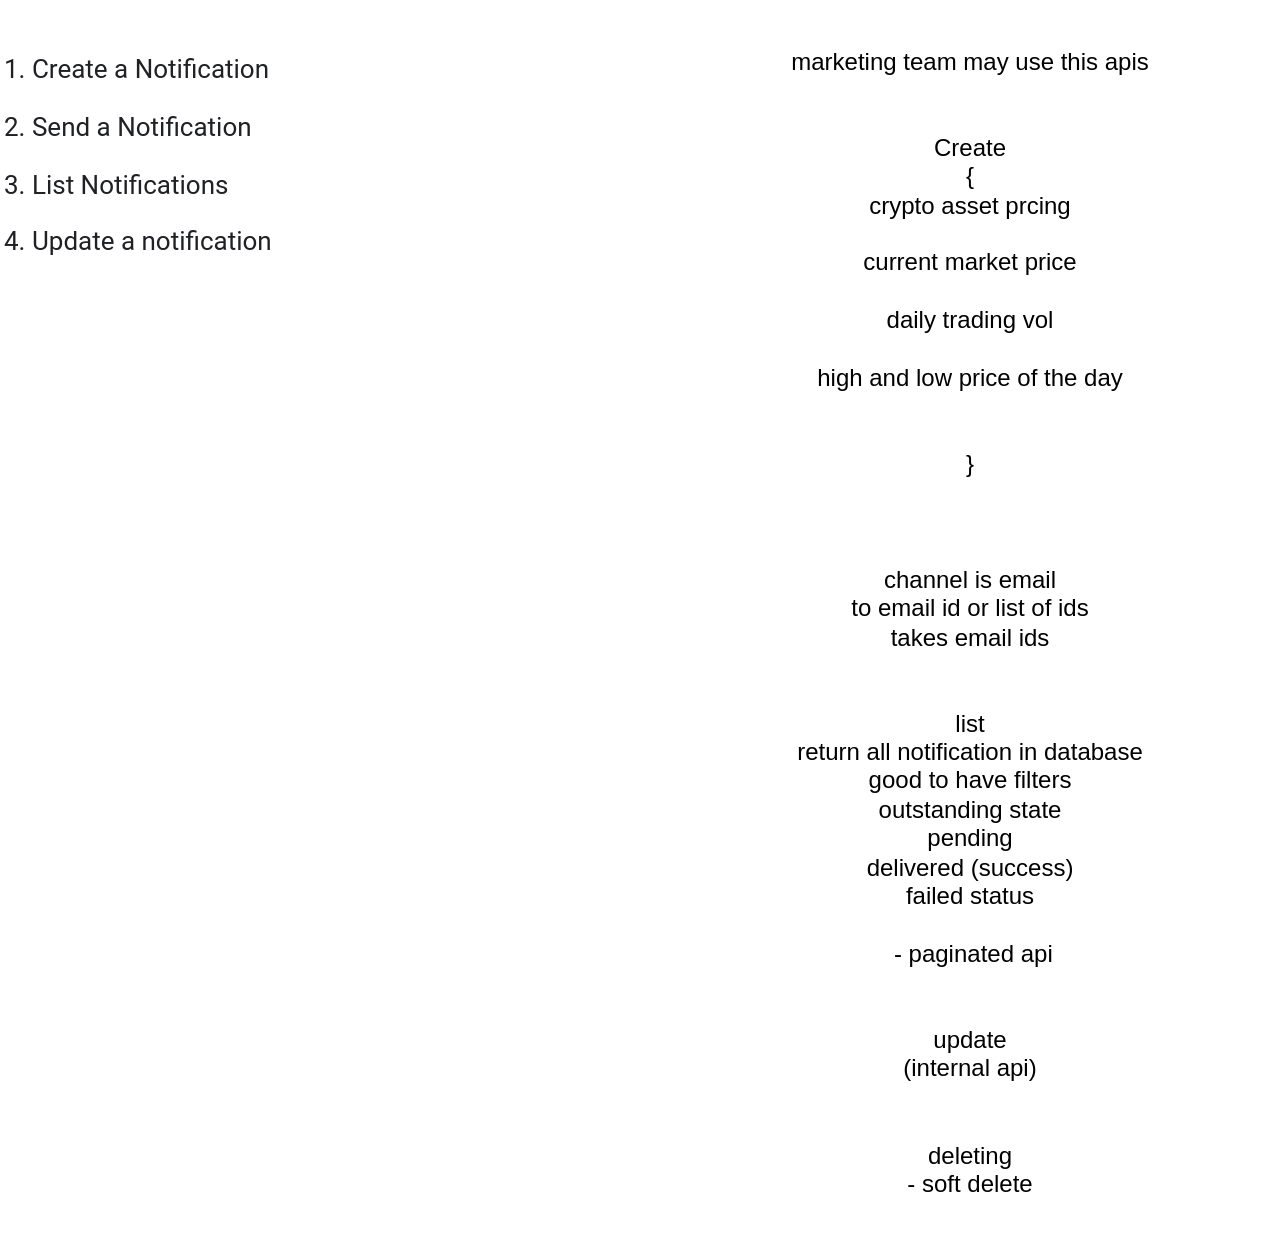 <mxfile version="24.3.0" type="device">
  <diagram name="Page-1" id="cYW9HCSEMIairnx3rIKb">
    <mxGraphModel dx="1050" dy="573" grid="1" gridSize="10" guides="1" tooltips="1" connect="1" arrows="1" fold="1" page="1" pageScale="1" pageWidth="827" pageHeight="1169" math="0" shadow="0">
      <root>
        <mxCell id="0" />
        <mxCell id="1" parent="0" />
        <mxCell id="oq5KaZhWg4OQwYg9W0pc-1" value="&lt;h1 style=&quot;margin-top: 0px;&quot;&gt;&lt;span style=&quot;color: rgb(32, 33, 36); font-family: Roboto, arial, sans-serif; font-size: 13px; font-weight: 400; white-space-collapse: preserve; background-color: rgb(255, 255, 255);&quot;&gt;1. Create a Notification&lt;br/&gt;2. Send a Notification&lt;br/&gt;3. List Notifications&lt;br/&gt;4. Update a notification&lt;/span&gt;&lt;br&gt;&lt;/h1&gt;" style="text;html=1;whiteSpace=wrap;overflow=hidden;rounded=0;" vertex="1" parent="1">
          <mxGeometry x="60" y="180" width="410" height="210" as="geometry" />
        </mxCell>
        <mxCell id="oq5KaZhWg4OQwYg9W0pc-2" value="&lt;br&gt;marketing team may use this apis&lt;br&gt;&lt;br&gt;&lt;br&gt;Create&lt;br&gt;{&lt;br&gt;crypto asset prcing&lt;br&gt;&lt;br&gt;current market price&lt;br&gt;&lt;br&gt;daily trading vol&lt;br&gt;&lt;br&gt;high and low price of the day&lt;br&gt;&lt;br&gt;&lt;br&gt;}&lt;br&gt;&lt;br&gt;&lt;br&gt;&lt;br&gt;channel is email&lt;br&gt;to email id or list of ids&lt;br&gt;takes email ids&lt;br&gt;&lt;div&gt;&lt;br&gt;&lt;br&gt;list&lt;br&gt;return all notification in database&lt;br&gt;good to have filters&lt;br&gt;outstanding state&lt;br&gt;pending&lt;br&gt;delivered (success)&lt;br&gt;failed status&lt;br&gt;&lt;br&gt;&amp;nbsp;- paginated api&lt;br&gt;&lt;br&gt;&lt;br&gt;update&lt;br&gt;(internal api)&lt;br&gt;&lt;br&gt;&lt;br&gt;deleting &lt;br&gt;- soft delete&lt;br&gt;&lt;br&gt;&lt;/div&gt;" style="text;html=1;align=center;verticalAlign=middle;whiteSpace=wrap;rounded=0;" vertex="1" parent="1">
          <mxGeometry x="390" y="170" width="310" height="621" as="geometry" />
        </mxCell>
      </root>
    </mxGraphModel>
  </diagram>
</mxfile>
